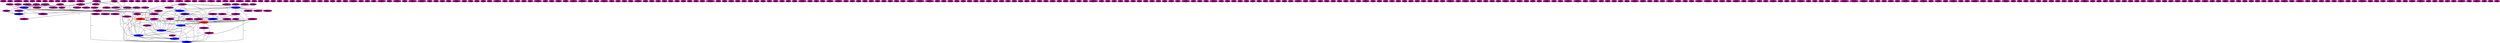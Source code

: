 graph breastw {
    edge[style=solid, penwidth="5", labeldistance="10"]
    0101010101010100100001 [label="0101010101010100100001\ncardinality 1\nradius 0.00000000e+00\nlfd 1.00000000e+00", color="#8C0072", style="filled"]
    00100010010 [label="00100010010\ncardinality 1\nradius 0.00000000e+00\nlfd 1.00000000e+00", color="#8C0072", style="filled"]
    0101010101010100100010101010101 [label="0101010101010100100010101010101\ncardinality 4\nradius 0.00000000e+00\nlfd 1.00000000e+00", color="#8C0072", style="filled"]
    00100101000 [label="00100101000\ncardinality 1\nradius 0.00000000e+00\nlfd 1.00000000e+00", color="#8C0072", style="filled"]
    001010101010101001 [label="001010101010101001\ncardinality 1\nradius 0.00000000e+00\nlfd 1.00000000e+00", color="#8C0072", style="filled"]
    00100100100 [label="00100100100\ncardinality 1\nradius 0.00000000e+00\nlfd 1.00000000e+00", color="#8C0072", style="filled"]
    010001010 [label="010001010\ncardinality 1\nradius 0.00000000e+00\nlfd 1.00000000e+00", color="#8C0072", style="filled"]
    0101010100 [label="0101010100\ncardinality 1\nradius 0.00000000e+00\nlfd 1.00000000e+00", color="#8C0072", style="filled"]
    01010100010 [label="01010100010\ncardinality 1\nradius 0.00000000e+00\nlfd 1.00000000e+00", color="#8C0072", style="filled"]
    01010010101010101 [label="01010010101010101\ncardinality 1\nradius 0.00000000e+00\nlfd 1.00000000e+00", color="#8C0072", style="filled"]
    0101010101010100101010101010 [label="0101010101010100101010101010\ncardinality 1\nradius 0.00000000e+00\nlfd 1.00000000e+00", color="#8C0072", style="filled"]
    01010101010101001010100101010101 [label="01010101010101001010100101010101\ncardinality 4\nradius 1.00000000e+00\nlfd 4.15037499e-01", color="#0000FE", style="filled"]
    010100100010 [label="010100100010\ncardinality 1\nradius 0.00000000e+00\nlfd 1.00000000e+00", color="#8C0072", style="filled"]
    00101010001010101 [label="00101010001010101\ncardinality 1\nradius 0.00000000e+00\nlfd 1.00000000e+00", color="#8C0072", style="filled"]
    001010010001 [label="001010010001\ncardinality 1\nradius 0.00000000e+00\nlfd 1.00000000e+00", color="#8C0072", style="filled"]
    01010100101010 [label="01010100101010\ncardinality 1\nradius 0.00000000e+00\nlfd 1.00000000e+00", color="#8C0072", style="filled"]
    00101010010010101 [label="00101010010010101\ncardinality 1\nradius 0.00000000e+00\nlfd 1.00000000e+00", color="#8C0072", style="filled"]
    010101010100101010101 [label="010101010100101010101\ncardinality 1\nradius 0.00000000e+00\nlfd 1.00000000e+00", color="#8C0072", style="filled"]
    0101010101010101010101000 [label="0101010101010101010101000\ncardinality 1\nradius 0.00000000e+00\nlfd 1.00000000e+00", color="#8C0072", style="filled"]
    01010101010101010101010001010 [label="01010101010101010101010001010\ncardinality 1\nradius 0.00000000e+00\nlfd 1.00000000e+00", color="#8C0072", style="filled"]
    010101010101010010100001 [label="010101010101010010100001\ncardinality 1\nradius 0.00000000e+00\nlfd 1.00000000e+00", color="#8C0072", style="filled"]
    01001001010 [label="01001001010\ncardinality 1\nradius 0.00000000e+00\nlfd 1.00000000e+00", color="#8C0072", style="filled"]
    01010101010101001010001010010 [label="01010101010101001010001010010\ncardinality 1\nradius 0.00000000e+00\nlfd 1.00000000e+00", color="#8C0072", style="filled"]
    0101010101010100101010100010 [label="0101010101010100101010100010\ncardinality 1\nradius 0.00000000e+00\nlfd 1.00000000e+00", color="#8C0072", style="filled"]
    010101001010 [label="010101001010\ncardinality 1\nradius 0.00000000e+00\nlfd 1.00000000e+00", color="#8C0072", style="filled"]
    0100010101010101010101 [label="0100010101010101010101\ncardinality 1\nradius 0.00000000e+00\nlfd 1.00000000e+00", color="#8C0072", style="filled"]
    010010101001010 [label="010010101001010\ncardinality 1\nradius 0.00000000e+00\nlfd 1.00000000e+00", color="#8C0072", style="filled"]
    01010101010101001010100100101 [label="01010101010101001010100100101\ncardinality 1\nradius 0.00000000e+00\nlfd 1.00000000e+00", color="#8C0072", style="filled"]
    010101010101010010000 [label="010101010101010010000\ncardinality 1\nradius 0.00000000e+00\nlfd 1.00000000e+00", color="#8C0072", style="filled"]
    0101010101010010 [label="0101010101010010\ncardinality 1\nradius 0.00000000e+00\nlfd 1.00000000e+00", color="#8C0072", style="filled"]
    001001000100101 [label="001001000100101\ncardinality 1\nradius 0.00000000e+00\nlfd 1.00000000e+00", color="#8C0072", style="filled"]
    0010100101001010 [label="0010100101001010\ncardinality 1\nradius 0.00000000e+00\nlfd 1.00000000e+00", color="#8C0072", style="filled"]
    0101010101010101010001010010 [label="0101010101010101010001010010\ncardinality 1\nradius 0.00000000e+00\nlfd 1.00000000e+00", color="#8C0072", style="filled"]
    01001010010101010 [label="01001010010101010\ncardinality 1\nradius 0.00000000e+00\nlfd 1.00000000e+00", color="#8C0072", style="filled"]
    00100000101 [label="00100000101\ncardinality 1\nradius 0.00000000e+00\nlfd 1.00000000e+00", color="#8C0072", style="filled"]
    0101010101010001 [label="0101010101010001\ncardinality 1\nradius 0.00000000e+00\nlfd 1.00000000e+00", color="#8C0072", style="filled"]
    001001010100101 [label="001001010100101\ncardinality 1\nradius 0.00000000e+00\nlfd 1.00000000e+00", color="#8C0072", style="filled"]
    0010100100101 [label="0010100100101\ncardinality 1\nradius 0.00000000e+00\nlfd 1.00000000e+00", color="#8C0072", style="filled"]
    0101010101010101010101000101010 [label="0101010101010101010101000101010\ncardinality 1\nradius 0.00000000e+00\nlfd 1.00000000e+00", color="#8C0072", style="filled"]
    0101010101010100100101010010 [label="0101010101010100100101010010\ncardinality 1\nradius 0.00000000e+00\nlfd 1.00000000e+00", color="#8C0072", style="filled"]
    0101010101010101010101010101000 [label="0101010101010101010101010101000\ncardinality 5\nradius 1.73205081e+00\nlfd 1.32192809e+00", color="#FE0000", style="filled"]
    0101010101010101010010101010101 [label="0101010101010101010010101010101\ncardinality 10\nradius 0.00000000e+00\nlfd 1.00000000e+00", color="#8C0072", style="filled"]
    010010101010100 [label="010010101010100\ncardinality 1\nradius 0.00000000e+00\nlfd 1.00000000e+00", color="#8C0072", style="filled"]
    010101010101010101010101001010101 [label="010101010101010101010101001010101\ncardinality 23\nradius 1.00000000e+00\nlfd 1.31244533e-01", color="#0000FE", style="filled"]
    01010100001 [label="01010100001\ncardinality 1\nradius 0.00000000e+00\nlfd 1.00000000e+00", color="#8C0072", style="filled"]
    0100101010100 [label="0100101010100\ncardinality 1\nradius 0.00000000e+00\nlfd 1.00000000e+00", color="#8C0072", style="filled"]
    01001010001010 [label="01001010001010\ncardinality 1\nradius 0.00000000e+00\nlfd 1.00000000e+00", color="#8C0072", style="filled"]
    01010101010101001001010101001 [label="01010101010101001001010101001\ncardinality 1\nradius 0.00000000e+00\nlfd 1.00000000e+00", color="#8C0072", style="filled"]
    01010001001 [label="01010001001\ncardinality 1\nradius 0.00000000e+00\nlfd 1.00000000e+00", color="#8C0072", style="filled"]
    00100100101010101010 [label="00100100101010101010\ncardinality 1\nradius 0.00000000e+00\nlfd 1.00000000e+00", color="#8C0072", style="filled"]
    010101010101010101010101010010 [label="010101010101010101010101010010\ncardinality 1\nradius 0.00000000e+00\nlfd 1.00000000e+00", color="#8C0072", style="filled"]
    001010101010001 [label="001010101010001\ncardinality 1\nradius 0.00000000e+00\nlfd 1.00000000e+00", color="#8C0072", style="filled"]
    0101010101010100101010101001010 [label="0101010101010100101010101001010\ncardinality 1\nradius 0.00000000e+00\nlfd 1.00000000e+00", color="#8C0072", style="filled"]
    01010010010 [label="01010010010\ncardinality 1\nradius 0.00000000e+00\nlfd 1.00000000e+00", color="#8C0072", style="filled"]
    010101010100010 [label="010101010100010\ncardinality 1\nradius 0.00000000e+00\nlfd 1.00000000e+00", color="#8C0072", style="filled"]
    010101010101010010100101001010 [label="010101010101010010100101001010\ncardinality 1\nradius 0.00000000e+00\nlfd 1.00000000e+00", color="#8C0072", style="filled"]
    00101001010100 [label="00101001010100\ncardinality 1\nradius 0.00000000e+00\nlfd 1.00000000e+00", color="#8C0072", style="filled"]
    01010101010101010101010010100 [label="01010101010101010101010010100\ncardinality 2\nradius 0.00000000e+00\nlfd 1.00000000e+00", color="#8C0072", style="filled"]
    0010010001010101 [label="0010010001010101\ncardinality 1\nradius 0.00000000e+00\nlfd 1.00000000e+00", color="#8C0072", style="filled"]
    0101010101010100101010100010101 [label="0101010101010100101010100010101\ncardinality 1\nradius 0.00000000e+00\nlfd 1.00000000e+00", color="#8C0072", style="filled"]
    010101010101010010100100101010 [label="010101010101010010100100101010\ncardinality 1\nradius 0.00000000e+00\nlfd 1.00000000e+00", color="#8C0072", style="filled"]
    010101010101010101001001001010 [label="010101010101010101001001001010\ncardinality 1\nradius 0.00000000e+00\nlfd 1.00000000e+00", color="#8C0072", style="filled"]
    01010101010101001001010101010101 [label="01010101010101001001010101010101\ncardinality 6\nradius 1.73205081e+00\nlfd 1.00000000e+00", color="#8C0072", style="filled"]
    001010101001010 [label="001010101001010\ncardinality 1\nradius 0.00000000e+00\nlfd 1.00000000e+00", color="#8C0072", style="filled"]
    00100010101010 [label="00100010101010\ncardinality 1\nradius 0.00000000e+00\nlfd 1.00000000e+00", color="#8C0072", style="filled"]
    001001010010010 [label="001001010010010\ncardinality 1\nradius 0.00000000e+00\nlfd 1.00000000e+00", color="#8C0072", style="filled"]
    001001010101010100 [label="001001010101010100\ncardinality 1\nradius 0.00000000e+00\nlfd 1.00000000e+00", color="#8C0072", style="filled"]
    010101010101010010101001010010 [label="010101010101010010101001010010\ncardinality 1\nradius 0.00000000e+00\nlfd 1.00000000e+00", color="#8C0072", style="filled"]
    010000101001 [label="010000101001\ncardinality 1\nradius 0.00000000e+00\nlfd 1.00000000e+00", color="#8C0072", style="filled"]
    0010010100010 [label="0010010100010\ncardinality 1\nradius 0.00000000e+00\nlfd 1.00000000e+00", color="#8C0072", style="filled"]
    00100010100 [label="00100010100\ncardinality 1\nradius 0.00000000e+00\nlfd 1.00000000e+00", color="#8C0072", style="filled"]
    010001010101010010 [label="010001010101010010\ncardinality 1\nradius 0.00000000e+00\nlfd 1.00000000e+00", color="#8C0072", style="filled"]
    0100100010 [label="0100100010\ncardinality 1\nradius 0.00000000e+00\nlfd 1.00000000e+00", color="#8C0072", style="filled"]
    010101010101010010100100100 [label="010101010101010010100100100\ncardinality 1\nradius 0.00000000e+00\nlfd 1.00000000e+00", color="#8C0072", style="filled"]
    01010101010101010101010100010 [label="01010101010101010101010100010\ncardinality 1\nradius 0.00000000e+00\nlfd 1.00000000e+00", color="#8C0072", style="filled"]
    01010010101010 [label="01010010101010\ncardinality 1\nradius 0.00000000e+00\nlfd 1.00000000e+00", color="#8C0072", style="filled"]
    00101010101000 [label="00101010101000\ncardinality 1\nradius 0.00000000e+00\nlfd 1.00000000e+00", color="#8C0072", style="filled"]
    00000 [label="00000\ncardinality 1\nradius 0.00000000e+00\nlfd 1.00000000e+00", color="#8C0072", style="filled"]
    01000100101001 [label="01000100101001\ncardinality 1\nradius 0.00000000e+00\nlfd 1.00000000e+00", color="#8C0072", style="filled"]
    0101001010010 [label="0101001010010\ncardinality 1\nradius 0.00000000e+00\nlfd 1.00000000e+00", color="#8C0072", style="filled"]
    0101010101010100100010101001 [label="0101010101010100100010101001\ncardinality 2\nradius 0.00000000e+00\nlfd 1.00000000e+00", color="#8C0072", style="filled"]
    01010101001010010 [label="01010101001010010\ncardinality 1\nradius 0.00000000e+00\nlfd 1.00000000e+00", color="#8C0072", style="filled"]
    001000000 [label="001000000\ncardinality 1\nradius 0.00000000e+00\nlfd 1.00000000e+00", color="#8C0072", style="filled"]
    01010101010101001010101010010101 [label="01010101010101001010101010010101\ncardinality 1\nradius 0.00000000e+00\nlfd 1.00000000e+00", color="#8C0072", style="filled"]
    01010101010101010101000 [label="01010101010101010101000\ncardinality 1\nradius 0.00000000e+00\nlfd 1.00000000e+00", color="#8C0072", style="filled"]
    001001001010101010101 [label="001001001010101010101\ncardinality 1\nradius 0.00000000e+00\nlfd 1.00000000e+00", color="#8C0072", style="filled"]
    0101010101010100101010100001 [label="0101010101010100101010100001\ncardinality 1\nradius 0.00000000e+00\nlfd 1.00000000e+00", color="#8C0072", style="filled"]
    010101010101010010101010010100 [label="010101010101010010101010010100\ncardinality 1\nradius 0.00000000e+00\nlfd 1.00000000e+00", color="#8C0072", style="filled"]
    0010000001 [label="0010000001\ncardinality 1\nradius 0.00000000e+00\nlfd 1.00000000e+00", color="#8C0072", style="filled"]
    0101001001010 [label="0101001001010\ncardinality 1\nradius 0.00000000e+00\nlfd 1.00000000e+00", color="#8C0072", style="filled"]
    0101010101010100101001010100 [label="0101010101010100101001010100\ncardinality 1\nradius 0.00000000e+00\nlfd 1.00000000e+00", color="#8C0072", style="filled"]
    0010101001001010 [label="0010101001001010\ncardinality 1\nradius 0.00000000e+00\nlfd 1.00000000e+00", color="#8C0072", style="filled"]
    001001001001 [label="001001001001\ncardinality 1\nradius 0.00000000e+00\nlfd 1.00000000e+00", color="#8C0072", style="filled"]
    001010010100101010 [label="001010010100101010\ncardinality 1\nradius 0.00000000e+00\nlfd 1.00000000e+00", color="#8C0072", style="filled"]
    00101010001010 [label="00101010001010\ncardinality 1\nradius 0.00000000e+00\nlfd 1.00000000e+00", color="#8C0072", style="filled"]
    010101010101010101010010101 [label="010101010101010101010010101\ncardinality 1\nradius 0.00000000e+00\nlfd 1.00000000e+00", color="#8C0072", style="filled"]
    0101000 [label="0101000\ncardinality 1\nradius 0.00000000e+00\nlfd 1.00000000e+00", color="#8C0072", style="filled"]
    01010101010101010101010101010001 [label="01010101010101010101010101010001\ncardinality 9\nradius 1.00000000e+00\nlfd 1.69925001e-01", color="#0000FE", style="filled"]
    010010101010100101 [label="010010101010100101\ncardinality 1\nradius 0.00000000e+00\nlfd 1.00000000e+00", color="#8C0072", style="filled"]
    001010100101010101 [label="001010100101010101\ncardinality 1\nradius 0.00000000e+00\nlfd 1.00000000e+00", color="#8C0072", style="filled"]
    01010101001010100 [label="01010101001010100\ncardinality 1\nradius 0.00000000e+00\nlfd 1.00000000e+00", color="#8C0072", style="filled"]
    01000001 [label="01000001\ncardinality 1\nradius 0.00000000e+00\nlfd 1.00000000e+00", color="#8C0072", style="filled"]
    0101001000 [label="0101001000\ncardinality 1\nradius 0.00000000e+00\nlfd 1.00000000e+00", color="#8C0072", style="filled"]
    010001001010101 [label="010001001010101\ncardinality 1\nradius 0.00000000e+00\nlfd 1.00000000e+00", color="#8C0072", style="filled"]
    0010010101010001 [label="0010010101010001\ncardinality 1\nradius 0.00000000e+00\nlfd 1.00000000e+00", color="#8C0072", style="filled"]
    0100001010101010 [label="0100001010101010\ncardinality 1\nradius 0.00000000e+00\nlfd 1.00000000e+00", color="#8C0072", style="filled"]
    01010001010101 [label="01010001010101\ncardinality 1\nradius 0.00000000e+00\nlfd 1.00000000e+00", color="#8C0072", style="filled"]
    0101010101010100101010010101010 [label="0101010101010100101010010101010\ncardinality 1\nradius 0.00000000e+00\nlfd 1.00000000e+00", color="#8C0072", style="filled"]
    001001001010100 [label="001001001010100\ncardinality 1\nradius 0.00000000e+00\nlfd 1.00000000e+00", color="#8C0072", style="filled"]
    00100001010 [label="00100001010\ncardinality 1\nradius 0.00000000e+00\nlfd 1.00000000e+00", color="#8C0072", style="filled"]
    010101010101010101010101010101010 [label="010101010101010101010101010101010\ncardinality 3\nradius 0.00000000e+00\nlfd 1.00000000e+00", color="#8C0072", style="filled"]
    001010010101010101010 [label="001010010101010101010\ncardinality 1\nradius 0.00000000e+00\nlfd 1.00000000e+00", color="#8C0072", style="filled"]
    01001010101010010 [label="01001010101010010\ncardinality 1\nradius 0.00000000e+00\nlfd 1.00000000e+00", color="#8C0072", style="filled"]
    01001000 [label="01001000\ncardinality 1\nradius 0.00000000e+00\nlfd 1.00000000e+00", color="#8C0072", style="filled"]
    0010001010010 [label="0010001010010\ncardinality 1\nradius 0.00000000e+00\nlfd 1.00000000e+00", color="#8C0072", style="filled"]
    010010100010 [label="010010100010\ncardinality 1\nradius 0.00000000e+00\nlfd 1.00000000e+00", color="#8C0072", style="filled"]
    010101010010 [label="010101010010\ncardinality 1\nradius 0.00000000e+00\nlfd 1.00000000e+00", color="#8C0072", style="filled"]
    010010101010101010 [label="010010101010101010\ncardinality 1\nradius 0.00000000e+00\nlfd 1.00000000e+00", color="#8C0072", style="filled"]
    010010100101010 [label="010010100101010\ncardinality 1\nradius 0.00000000e+00\nlfd 1.00000000e+00", color="#8C0072", style="filled"]
    0100010101001 [label="0100010101001\ncardinality 2\nradius 0.00000000e+00\nlfd 1.00000000e+00", color="#8C0072", style="filled"]
    0100010010100 [label="0100010010100\ncardinality 1\nradius 0.00000000e+00\nlfd 1.00000000e+00", color="#8C0072", style="filled"]
    01010100100101 [label="01010100100101\ncardinality 1\nradius 0.00000000e+00\nlfd 1.00000000e+00", color="#8C0072", style="filled"]
    010101010101010010010101010100 [label="010101010101010010010101010100\ncardinality 2\nradius 1.73205081e+00\nlfd 1.00000000e+00", color="#8C0072", style="filled"]
    01010101010101001010100101010 [label="01010101010101001010100101010\ncardinality 1\nradius 0.00000000e+00\nlfd 1.00000000e+00", color="#8C0072", style="filled"]
    000101010101 [label="000101010101\ncardinality 1\nradius 0.00000000e+00\nlfd 1.00000000e+00", color="#8C0072", style="filled"]
    010010101001010101 [label="010010101001010101\ncardinality 1\nradius 0.00000000e+00\nlfd 1.00000000e+00", color="#8C0072", style="filled"]
    00010101010 [label="00010101010\ncardinality 1\nradius 0.00000000e+00\nlfd 1.00000000e+00", color="#8C0072", style="filled"]
    01010101010101010100100100 [label="01010101010101010100100100\ncardinality 1\nradius 0.00000000e+00\nlfd 1.00000000e+00", color="#8C0072", style="filled"]
    0101010101010100101000101010 [label="0101010101010100101000101010\ncardinality 1\nradius 0.00000000e+00\nlfd 1.00000000e+00", color="#8C0072", style="filled"]
    01000010101010 [label="01000010101010\ncardinality 1\nradius 0.00000000e+00\nlfd 1.00000000e+00", color="#8C0072", style="filled"]
    010101001010101 [label="010101001010101\ncardinality 1\nradius 0.00000000e+00\nlfd 1.00000000e+00", color="#8C0072", style="filled"]
    001010010010 [label="001010010010\ncardinality 1\nradius 0.00000000e+00\nlfd 1.00000000e+00", color="#8C0072", style="filled"]
    001001000101010 [label="001001000101010\ncardinality 1\nradius 0.00000000e+00\nlfd 1.00000000e+00", color="#8C0072", style="filled"]
    010101010101001010 [label="010101010101001010\ncardinality 1\nradius 0.00000000e+00\nlfd 1.00000000e+00", color="#8C0072", style="filled"]
    01010101010001010 [label="01010101010001010\ncardinality 1\nradius 0.00000000e+00\nlfd 1.00000000e+00", color="#8C0072", style="filled"]
    01010001010 [label="01010001010\ncardinality 1\nradius 0.00000000e+00\nlfd 1.00000000e+00", color="#8C0072", style="filled"]
    00101010100100 [label="00101010100100\ncardinality 1\nradius 0.00000000e+00\nlfd 1.00000000e+00", color="#8C0072", style="filled"]
    010101010010100 [label="010101010010100\ncardinality 1\nradius 0.00000000e+00\nlfd 1.00000000e+00", color="#8C0072", style="filled"]
    00101001000 [label="00101001000\ncardinality 1\nradius 0.00000000e+00\nlfd 1.00000000e+00", color="#8C0072", style="filled"]
    010101010101010010101010100010 [label="010101010101010010101010100010\ncardinality 1\nradius 0.00000000e+00\nlfd 1.00000000e+00", color="#8C0072", style="filled"]
    010101010101010010100101001001 [label="010101010101010010100101001001\ncardinality 1\nradius 0.00000000e+00\nlfd 1.00000000e+00", color="#8C0072", style="filled"]
    0101010101010100101010100100101 [label="0101010101010100101010100100101\ncardinality 1\nradius 0.00000000e+00\nlfd 1.00000000e+00", color="#8C0072", style="filled"]
    01010101010101010101010101010100 [label="01010101010101010101010101010100\ncardinality 2\nradius 0.00000000e+00\nlfd 1.00000000e+00", color="#8C0072", style="filled"]
    01001010100101010 [label="01001010100101010\ncardinality 1\nradius 0.00000000e+00\nlfd 1.00000000e+00", color="#8C0072", style="filled"]
    001010010101010010 [label="001010010101010010\ncardinality 1\nradius 0.00000000e+00\nlfd 1.00000000e+00", color="#8C0072", style="filled"]
    010101010010101010101 [label="010101010010101010101\ncardinality 2\nradius 0.00000000e+00\nlfd 1.00000000e+00", color="#8C0072", style="filled"]
    001001000101001 [label="001001000101001\ncardinality 1\nradius 0.00000000e+00\nlfd 1.00000000e+00", color="#8C0072", style="filled"]
    0101000100 [label="0101000100\ncardinality 1\nradius 0.00000000e+00\nlfd 1.00000000e+00", color="#8C0072", style="filled"]
    0010000010 [label="0010000010\ncardinality 1\nradius 0.00000000e+00\nlfd 1.00000000e+00", color="#8C0072", style="filled"]
    0010010101010100 [label="0010010101010100\ncardinality 1\nradius 0.00000000e+00\nlfd 1.00000000e+00", color="#8C0072", style="filled"]
    0010010010101010100 [label="0010010010101010100\ncardinality 1\nradius 0.00000000e+00\nlfd 1.00000000e+00", color="#8C0072", style="filled"]
    010101010101010100101 [label="010101010101010100101\ncardinality 1\nradius 0.00000000e+00\nlfd 1.00000000e+00", color="#8C0072", style="filled"]
    01010101010101001010010101010101 [label="01010101010101001010010101010101\ncardinality 3\nradius 1.00000000e+00\nlfd 1.58496250e+00", color="#FE0000", style="filled"]
    01001000101 [label="01001000101\ncardinality 1\nradius 0.00000000e+00\nlfd 1.00000000e+00", color="#8C0072", style="filled"]
    010010100001 [label="010010100001\ncardinality 1\nradius 0.00000000e+00\nlfd 1.00000000e+00", color="#8C0072", style="filled"]
    00101001010010 [label="00101001010010\ncardinality 1\nradius 0.00000000e+00\nlfd 1.00000000e+00", color="#8C0072", style="filled"]
    001001010100 [label="001001010100\ncardinality 1\nradius 0.00000000e+00\nlfd 1.00000000e+00", color="#8C0072", style="filled"]
    0101001010101010 [label="0101001010101010\ncardinality 1\nradius 0.00000000e+00\nlfd 1.00000000e+00", color="#8C0072", style="filled"]
    010101010101010001 [label="010101010101010001\ncardinality 1\nradius 0.00000000e+00\nlfd 1.00000000e+00", color="#8C0072", style="filled"]
    01010101010101001010010101010 [label="01010101010101001010010101010\ncardinality 1\nradius 0.00000000e+00\nlfd 1.00000000e+00", color="#8C0072", style="filled"]
    00100101000101 [label="00100101000101\ncardinality 1\nradius 0.00000000e+00\nlfd 1.00000000e+00", color="#8C0072", style="filled"]
    00100100101010010 [label="00100100101010010\ncardinality 1\nradius 0.00000000e+00\nlfd 1.00000000e+00", color="#8C0072", style="filled"]
    010101010101000 [label="010101010101000\ncardinality 1\nradius 0.00000000e+00\nlfd 1.00000000e+00", color="#8C0072", style="filled"]
    0010101010101010101010 [label="0010101010101010101010\ncardinality 1\nradius 0.00000000e+00\nlfd 1.00000000e+00", color="#8C0072", style="filled"]
    010101010010101001 [label="010101010010101001\ncardinality 1\nradius 0.00000000e+00\nlfd 1.00000000e+00", color="#8C0072", style="filled"]
    00101001010101001010 [label="00101001010101001010\ncardinality 1\nradius 0.00000000e+00\nlfd 1.00000000e+00", color="#8C0072", style="filled"]
    001001010101010010101 [label="001001010101010010101\ncardinality 1\nradius 0.00000000e+00\nlfd 1.00000000e+00", color="#8C0072", style="filled"]
    0010001010100 [label="0010001010100\ncardinality 1\nradius 0.00000000e+00\nlfd 1.00000000e+00", color="#8C0072", style="filled"]
    00100101010010 [label="00100101010010\ncardinality 1\nradius 0.00000000e+00\nlfd 1.00000000e+00", color="#8C0072", style="filled"]
    01010101010101001010101001010101 [label="01010101010101001010101001010101\ncardinality 1\nradius 0.00000000e+00\nlfd 1.00000000e+00", color="#8C0072", style="filled"]
    01001010000 [label="01001010000\ncardinality 1\nradius 0.00000000e+00\nlfd 1.00000000e+00", color="#8C0072", style="filled"]
    010000101010 [label="010000101010\ncardinality 1\nradius 0.00000000e+00\nlfd 1.00000000e+00", color="#8C0072", style="filled"]
    01010101010101010101010100101001 [label="01010101010101010101010100101001\ncardinality 24\nradius 1.00000000e+00\nlfd 6.14005447e-02", color="#0000FE", style="filled"]
    0101010101010100101000101010101 [label="0101010101010100101000101010101\ncardinality 3\nradius 1.41421356e+00\nlfd 5.84962501e-01", color="#0000FE", style="filled"]
    01010101010101001010001000101 [label="01010101010101001010001000101\ncardinality 1\nradius 0.00000000e+00\nlfd 1.00000000e+00", color="#8C0072", style="filled"]
    0100001001 [label="0100001001\ncardinality 1\nradius 0.00000000e+00\nlfd 1.00000000e+00", color="#8C0072", style="filled"]
    0101010101010101010010100 [label="0101010101010101010010100\ncardinality 1\nradius 0.00000000e+00\nlfd 1.00000000e+00", color="#8C0072", style="filled"]
    0010010101010101010 [label="0010010101010101010\ncardinality 1\nradius 0.00000000e+00\nlfd 1.00000000e+00", color="#8C0072", style="filled"]
    01010101010101010100100101010 [label="01010101010101010100100101010\ncardinality 2\nradius 0.00000000e+00\nlfd 1.00000000e+00", color="#8C0072", style="filled"]
    00101010010001 [label="00101010010001\ncardinality 1\nradius 0.00000000e+00\nlfd 1.00000000e+00", color="#8C0072", style="filled"]
    0010100101010101010 [label="0010100101010101010\ncardinality 1\nradius 0.00000000e+00\nlfd 1.00000000e+00", color="#8C0072", style="filled"]
    010010100100 [label="010010100100\ncardinality 1\nradius 0.00000000e+00\nlfd 1.00000000e+00", color="#8C0072", style="filled"]
    00100010101010101 [label="00100010101010101\ncardinality 1\nradius 0.00000000e+00\nlfd 1.00000000e+00", color="#8C0072", style="filled"]
    0010100101001010101 [label="0010100101001010101\ncardinality 1\nradius 0.00000000e+00\nlfd 1.00000000e+00", color="#8C0072", style="filled"]
    000100 [label="000100\ncardinality 1\nradius 0.00000000e+00\nlfd 1.00000000e+00", color="#8C0072", style="filled"]
    001010101010010 [label="001010101010010\ncardinality 1\nradius 0.00000000e+00\nlfd 1.00000000e+00", color="#8C0072", style="filled"]
    010010101010101010101 [label="010010101010101010101\ncardinality 1\nradius 0.00000000e+00\nlfd 1.00000000e+00", color="#8C0072", style="filled"]
    01010101010101010101010100101010 [label="01010101010101010101010100101010\ncardinality 13\nradius 1.00000000e+00\nlfd 8.93084796e-01", color="#3800C6", style="filled"]
    01010101010101010100010100 [label="01010101010101010100010100\ncardinality 1\nradius 0.00000000e+00\nlfd 1.00000000e+00", color="#8C0072", style="filled"]
    01010101010101010101010101001010 [label="01010101010101010101010101001010\ncardinality 1\nradius 0.00000000e+00\nlfd 1.00000000e+00", color="#8C0072", style="filled"]
    0010010100100 [label="0010010100100\ncardinality 1\nradius 0.00000000e+00\nlfd 1.00000000e+00", color="#8C0072", style="filled"]
    010101010101010010100010100101 [label="010101010101010010100010100101\ncardinality 1\nradius 0.00000000e+00\nlfd 1.00000000e+00", color="#8C0072", style="filled"]
    001010000101 [label="001010000101\ncardinality 2\nradius 0.00000000e+00\nlfd 1.00000000e+00", color="#8C0072", style="filled"]
    01001010010100 [label="01001010010100\ncardinality 1\nradius 0.00000000e+00\nlfd 1.00000000e+00", color="#8C0072", style="filled"]
    0010101000101010 [label="0010101000101010\ncardinality 1\nradius 0.00000000e+00\nlfd 1.00000000e+00", color="#8C0072", style="filled"]
    0101010101010100100101010001 [label="0101010101010100100101010001\ncardinality 1\nradius 0.00000000e+00\nlfd 1.00000000e+00", color="#8C0072", style="filled"]
    0100010010 [label="0100010010\ncardinality 1\nradius 0.00000000e+00\nlfd 1.00000000e+00", color="#8C0072", style="filled"]
    0010101000 [label="0010101000\ncardinality 1\nradius 0.00000000e+00\nlfd 1.00000000e+00", color="#8C0072", style="filled"]
    0101010101010010101 [label="0101010101010010101\ncardinality 1\nradius 0.00000000e+00\nlfd 1.00000000e+00", color="#8C0072", style="filled"]
    001010001001 [label="001010001001\ncardinality 1\nradius 0.00000000e+00\nlfd 1.00000000e+00", color="#8C0072", style="filled"]
    0010100010100 [label="0010100010100\ncardinality 1\nradius 0.00000000e+00\nlfd 1.00000000e+00", color="#8C0072", style="filled"]
    010101010101010010100010101010 [label="010101010101010010100010101010\ncardinality 2\nradius 1.00000000e+00\nlfd 1.00000000e+00", color="#8C0072", style="filled"]
    0010010010100 [label="0010010010100\ncardinality 1\nradius 0.00000000e+00\nlfd 1.00000000e+00", color="#8C0072", style="filled"]
    010010101010010 [label="010010101010010\ncardinality 1\nradius 0.00000000e+00\nlfd 1.00000000e+00", color="#8C0072", style="filled"]
    010101010010100101 [label="010101010010100101\ncardinality 1\nradius 0.00000000e+00\nlfd 1.00000000e+00", color="#8C0072", style="filled"]
    010010100101001 [label="010010100101001\ncardinality 1\nradius 0.00000000e+00\nlfd 1.00000000e+00", color="#8C0072", style="filled"]
    00101010010010 [label="00101010010010\ncardinality 1\nradius 0.00000000e+00\nlfd 1.00000000e+00", color="#8C0072", style="filled"]
    000001 [label="000001\ncardinality 1\nradius 0.00000000e+00\nlfd 1.00000000e+00", color="#8C0072", style="filled"]
    010101010101010101010101010101001 [label="010101010101010101010101010101001\ncardinality 14\nradius 1.00000000e+00\nlfd 2.22392421e-01", color="#0000FE", style="filled"]
    01010101010101010100001 [label="01010101010101010100001\ncardinality 1\nradius 0.00000000e+00\nlfd 1.00000000e+00", color="#8C0072", style="filled"]
    010001000 [label="010001000\ncardinality 1\nradius 0.00000000e+00\nlfd 1.00000000e+00", color="#8C0072", style="filled"]
    010101010101010010100010100 [label="010101010101010010100010100\ncardinality 1\nradius 0.00000000e+00\nlfd 1.00000000e+00", color="#8C0072", style="filled"]
    01000010101010101 [label="01000010101010101\ncardinality 1\nradius 0.00000000e+00\nlfd 1.00000000e+00", color="#8C0072", style="filled"]
    010101010101010010100010010 [label="010101010101010010100010010\ncardinality 1\nradius 0.00000000e+00\nlfd 1.00000000e+00", color="#8C0072", style="filled"]
    010101010010101010 [label="010101010010101010\ncardinality 1\nradius 0.00000000e+00\nlfd 1.00000000e+00", color="#8C0072", style="filled"]
    00100101010101001010 [label="00100101010101001010\ncardinality 1\nradius 0.00000000e+00\nlfd 1.00000000e+00", color="#8C0072", style="filled"]
    010101010101010010101000 [label="010101010101010010101000\ncardinality 1\nradius 0.00000000e+00\nlfd 1.00000000e+00", color="#8C0072", style="filled"]
    00101010100101010 [label="00101010100101010\ncardinality 1\nradius 0.00000000e+00\nlfd 1.00000000e+00", color="#8C0072", style="filled"]
    001010000 [label="001010000\ncardinality 1\nradius 0.00000000e+00\nlfd 1.00000000e+00", color="#8C0072", style="filled"]
    0101010101010100100010101010 [label="0101010101010100100010101010\ncardinality 1\nradius 0.00000000e+00\nlfd 1.00000000e+00", color="#8C0072", style="filled"]
    0100010001 [label="0100010001\ncardinality 1\nradius 0.00000000e+00\nlfd 1.00000000e+00", color="#8C0072", style="filled"]
    001001010101010010 [label="001001010101010010\ncardinality 1\nradius 0.00000000e+00\nlfd 1.00000000e+00", color="#8C0072", style="filled"]
    0010010100101010 [label="0010010100101010\ncardinality 1\nradius 0.00000000e+00\nlfd 1.00000000e+00", color="#8C0072", style="filled"]
    01010101010101010101001010 [label="01010101010101010101001010\ncardinality 1\nradius 0.00000000e+00\nlfd 1.00000000e+00", color="#8C0072", style="filled"]
    00100010101001 [label="00100010101001\ncardinality 1\nradius 0.00000000e+00\nlfd 1.00000000e+00", color="#8C0072", style="filled"]
    010010100101010101 [label="010010100101010101\ncardinality 1\nradius 0.00000000e+00\nlfd 1.00000000e+00", color="#8C0072", style="filled"]
    0010010101010010101 [label="0010010101010010101\ncardinality 1\nradius 0.00000000e+00\nlfd 1.00000000e+00", color="#8C0072", style="filled"]
    00101000101001 [label="00101000101001\ncardinality 1\nradius 0.00000000e+00\nlfd 1.00000000e+00", color="#8C0072", style="filled"]
    001001000010 [label="001001000010\ncardinality 1\nradius 0.00000000e+00\nlfd 1.00000000e+00", color="#8C0072", style="filled"]
    010101010101010101010100101001 [label="010101010101010101010100101001\ncardinality 3\nradius 0.00000000e+00\nlfd 1.00000000e+00", color="#8C0072", style="filled"]
    0101010101000 [label="0101010101000\ncardinality 1\nradius 0.00000000e+00\nlfd 1.00000000e+00", color="#8C0072", style="filled"]
    010010010101 [label="010010010101\ncardinality 1\nradius 0.00000000e+00\nlfd 1.00000000e+00", color="#8C0072", style="filled"]
    0010101010100101010 [label="0010101010100101010\ncardinality 1\nradius 0.00000000e+00\nlfd 1.00000000e+00", color="#8C0072", style="filled"]
    01010101010101010100101001 [label="01010101010101010100101001\ncardinality 7\nradius 0.00000000e+00\nlfd 1.00000000e+00", color="#8C0072", style="filled"]
    01000101010001 [label="01000101010001\ncardinality 1\nradius 0.00000000e+00\nlfd 1.00000000e+00", color="#8C0072", style="filled"]
    00101000101010 [label="00101000101010\ncardinality 1\nradius 0.00000000e+00\nlfd 1.00000000e+00", color="#8C0072", style="filled"]
    000101010 [label="000101010\ncardinality 1\nradius 0.00000000e+00\nlfd 1.00000000e+00", color="#8C0072", style="filled"]
    0101010101010101010010101010 [label="0101010101010101010010101010\ncardinality 9\nradius 0.00000000e+00\nlfd 1.00000000e+00", color="#8C0072", style="filled"]
    00101010100010 [label="00101010100010\ncardinality 1\nradius 0.00000000e+00\nlfd 1.00000000e+00", color="#8C0072", style="filled"]
    010101010101010010010101001010 [label="010101010101010010010101001010\ncardinality 1\nradius 0.00000000e+00\nlfd 1.00000000e+00", color="#8C0072", style="filled"]
    0100010101010101010 [label="0100010101010101010\ncardinality 1\nradius 0.00000000e+00\nlfd 1.00000000e+00", color="#8C0072", style="filled"]
    01010101010101010101010010 [label="01010101010101010101010010\ncardinality 2\nradius 0.00000000e+00\nlfd 1.00000000e+00", color="#8C0072", style="filled"]
    00100101010101010101 [label="00100101010101010101\ncardinality 1\nradius 0.00000000e+00\nlfd 1.00000000e+00", color="#8C0072", style="filled"]
    01010101001010101010 [label="01010101001010101010\ncardinality 1\nradius 0.00000000e+00\nlfd 1.00000000e+00", color="#8C0072", style="filled"]
    0101010001010 [label="0101010001010\ncardinality 1\nradius 0.00000000e+00\nlfd 1.00000000e+00", color="#8C0072", style="filled"]
    001010100101010 [label="001010100101010\ncardinality 1\nradius 0.00000000e+00\nlfd 1.00000000e+00", color="#8C0072", style="filled"]
    0100000 [label="0100000\ncardinality 1\nradius 0.00000000e+00\nlfd 1.00000000e+00", color="#8C0072", style="filled"]
    01010101010101010100101010 [label="01010101010101010100101010\ncardinality 1\nradius 0.00000000e+00\nlfd 1.00000000e+00", color="#8C0072", style="filled"]
    0101010101010100100101010101010 [label="0101010101010100100101010101010\ncardinality 4\nradius 1.73205081e+00\nlfd 4.15037499e-01", color="#0000FE", style="filled"]
    0101010101010101010010010010101 [label="0101010101010101010010010010101\ncardinality 10\nradius 0.00000000e+00\nlfd 1.00000000e+00", color="#8C0072", style="filled"]
    0101010101010100100010100 [label="0101010101010100100010100\ncardinality 1\nradius 0.00000000e+00\nlfd 1.00000000e+00", color="#8C0072", style="filled"]
    010010101000 [label="010010101000\ncardinality 1\nradius 0.00000000e+00\nlfd 1.00000000e+00", color="#8C0072", style="filled"]
    0101010101010100101001001010101 [label="0101010101010100101001001010101\ncardinality 2\nradius 1.73205081e+00\nlfd 1.00000000e+00", color="#8C0072", style="filled"]
    01010101010101001001001 [label="01010101010101001001001\ncardinality 1\nradius 0.00000000e+00\nlfd 1.00000000e+00", color="#8C0072", style="filled"]
    00101001010100101 [label="00101001010100101\ncardinality 1\nradius 0.00000000e+00\nlfd 1.00000000e+00", color="#8C0072", style="filled"]
    01010101010101010010 [label="01010101010101010010\ncardinality 1\nradius 0.00000000e+00\nlfd 1.00000000e+00", color="#8C0072", style="filled"]
    00101010100001 [label="00101010100001\ncardinality 1\nradius 0.00000000e+00\nlfd 1.00000000e+00", color="#8C0072", style="filled"]
    010101010101010010010101000 [label="010101010101010010010101000\ncardinality 1\nradius 0.00000000e+00\nlfd 1.00000000e+00", color="#8C0072", style="filled"]
    01010101010010 [label="01010101010010\ncardinality 1\nradius 0.00000000e+00\nlfd 1.00000000e+00", color="#8C0072", style="filled"]
    0100101010010 [label="0100101010010\ncardinality 1\nradius 0.00000000e+00\nlfd 1.00000000e+00", color="#8C0072", style="filled"]
    010101010101010010101001010001 [label="010101010101010010101001010001\ncardinality 1\nradius 0.00000000e+00\nlfd 1.00000000e+00", color="#8C0072", style="filled"]
    010101010101010010100010010101 [label="010101010101010010100010010101\ncardinality 1\nradius 0.00000000e+00\nlfd 1.00000000e+00", color="#8C0072", style="filled"]
    010101010100010101 [label="010101010100010101\ncardinality 1\nradius 0.00000000e+00\nlfd 1.00000000e+00", color="#8C0072", style="filled"]
    0101010101010101010101010000101 [label="0101010101010101010101010000101\ncardinality 2\nradius 0.00000000e+00\nlfd 1.00000000e+00", color="#8C0072", style="filled"]
    0101010101010100101010100101001 [label="0101010101010100101010100101001\ncardinality 1\nradius 0.00000000e+00\nlfd 1.00000000e+00", color="#8C0072", style="filled"]
    010101010101010010101010001010 [label="010101010101010010101010001010\ncardinality 1\nradius 0.00000000e+00\nlfd 1.00000000e+00", color="#8C0072", style="filled"]
    00101010001001 [label="00101010001001\ncardinality 1\nradius 0.00000000e+00\nlfd 1.00000000e+00", color="#8C0072", style="filled"]
    01001010101010101010 [label="01001010101010101010\ncardinality 1\nradius 0.00000000e+00\nlfd 1.00000000e+00", color="#8C0072", style="filled"]
    0010101000100 [label="0010101000100\ncardinality 1\nradius 0.00000000e+00\nlfd 1.00000000e+00", color="#8C0072", style="filled"]
    00100100101010101001 [label="00100100101010101001\ncardinality 1\nradius 0.00000000e+00\nlfd 1.00000000e+00", color="#8C0072", style="filled"]
    0100010101010100101 [label="0100010101010100101\ncardinality 1\nradius 0.00000000e+00\nlfd 1.00000000e+00", color="#8C0072", style="filled"]
    01010101010101001010010100100 [label="01010101010101001010010100100\ncardinality 1\nradius 0.00000000e+00\nlfd 1.00000000e+00", color="#8C0072", style="filled"]
    01010101010101001010000 [label="01010101010101001010000\ncardinality 1\nradius 0.00000000e+00\nlfd 1.00000000e+00", color="#8C0072", style="filled"]
    001000010 [label="001000010\ncardinality 1\nradius 0.00000000e+00\nlfd 1.00000000e+00", color="#8C0072", style="filled"]
    01010101010101001010100010 [label="01010101010101001010100010\ncardinality 1\nradius 0.00000000e+00\nlfd 1.00000000e+00", color="#8C0072", style="filled"]
    0101010101010100100101010101001 [label="0101010101010100100101010101001\ncardinality 3\nradius 0.00000000e+00\nlfd 1.00000000e+00", color="#8C0072", style="filled"]
    01010101010101010100010 [label="01010101010101010100010\ncardinality 1\nradius 0.00000000e+00\nlfd 1.00000000e+00", color="#8C0072", style="filled"]
    0010010001000 [label="0010010001000\ncardinality 1\nradius 0.00000000e+00\nlfd 1.00000000e+00", color="#8C0072", style="filled"]
    0101010101010101010101010010100 [label="0101010101010101010101010010100\ncardinality 1\nradius 0.00000000e+00\nlfd 1.00000000e+00", color="#8C0072", style="filled"]
    000010 [label="000010\ncardinality 1\nradius 0.00000000e+00\nlfd 1.00000000e+00", color="#8C0072", style="filled"]
    0101010101010100101001001010 [label="0101010101010100101001001010\ncardinality 1\nradius 0.00000000e+00\nlfd 1.00000000e+00", color="#8C0072", style="filled"]
    010101010101010010100100 [label="010101010101010010100100\ncardinality 1\nradius 0.00000000e+00\nlfd 1.00000000e+00", color="#8C0072", style="filled"]
    001010101000101 [label="001010101000101\ncardinality 1\nradius 0.00000000e+00\nlfd 1.00000000e+00", color="#8C0072", style="filled"]
    01010101010101001010001000 [label="01010101010101001010001000\ncardinality 1\nradius 0.00000000e+00\nlfd 1.00000000e+00", color="#8C0072", style="filled"]
    0010010101010101001 [label="0010010101010101001\ncardinality 1\nradius 0.00000000e+00\nlfd 1.00000000e+00", color="#8C0072", style="filled"]
    010101010101010010001010100 [label="010101010101010010001010100\ncardinality 1\nradius 0.00000000e+00\nlfd 1.00000000e+00", color="#8C0072", style="filled"]
    010101010101010010100100100101 [label="010101010101010010100100100101\ncardinality 2\nradius 0.00000000e+00\nlfd 1.00000000e+00", color="#8C0072", style="filled"]
    0010010000 [label="0010010000\ncardinality 1\nradius 0.00000000e+00\nlfd 1.00000000e+00", color="#8C0072", style="filled"]
    001010010101010010101 [label="001010010101010010101\ncardinality 1\nradius 0.00000000e+00\nlfd 1.00000000e+00", color="#8C0072", style="filled"]
    01000101010101010 [label="01000101010101010\ncardinality 1\nradius 0.00000000e+00\nlfd 1.00000000e+00", color="#8C0072", style="filled"]
    0101010101010100100101010100 [label="0101010101010100100101010100\ncardinality 1\nradius 0.00000000e+00\nlfd 1.00000000e+00", color="#8C0072", style="filled"]
    0101000101010 [label="0101000101010\ncardinality 1\nradius 0.00000000e+00\nlfd 1.00000000e+00", color="#8C0072", style="filled"]
    010101010101010101010001 [label="010101010101010101010001\ncardinality 1\nradius 0.00000000e+00\nlfd 1.00000000e+00", color="#8C0072", style="filled"]
    010101010101010101010101000010 [label="010101010101010101010101000010\ncardinality 1\nradius 0.00000000e+00\nlfd 1.00000000e+00", color="#8C0072", style="filled"]
    010101010101010101010101000101 [label="010101010101010101010101000101\ncardinality 4\nradius 0.00000000e+00\nlfd 1.00000000e+00", color="#8C0072", style="filled"]
    00100100101001 [label="00100100101001\ncardinality 1\nradius 0.00000000e+00\nlfd 1.00000000e+00", color="#8C0072", style="filled"]
    01010101010101001010101010101010 [label="01010101010101001010101010101010\ncardinality 3\nradius 0.00000000e+00\nlfd 1.00000000e+00", color="#8C0072", style="filled"]
    01010101010101000 [label="01010101010101000\ncardinality 1\nradius 0.00000000e+00\nlfd 1.00000000e+00", color="#8C0072", style="filled"]
    01010101010101001010010100 [label="01010101010101001010010100\ncardinality 1\nradius 0.00000000e+00\nlfd 1.00000000e+00", color="#8C0072", style="filled"]
    01010101010010101010 [label="01010101010010101010\ncardinality 1\nradius 0.00000000e+00\nlfd 1.00000000e+00", color="#8C0072", style="filled"]
    001000010101 [label="001000010101\ncardinality 2\nradius 0.00000000e+00\nlfd 1.00000000e+00", color="#8C0072", style="filled"]
    0101010000 [label="0101010000\ncardinality 1\nradius 0.00000000e+00\nlfd 1.00000000e+00", color="#8C0072", style="filled"]
    01010101010101010100010100101 [label="01010101010101010100010100101\ncardinality 1\nradius 0.00000000e+00\nlfd 1.00000000e+00", color="#8C0072", style="filled"]
    010101010101010010101010010010 [label="010101010101010010101010010010\ncardinality 1\nradius 0.00000000e+00\nlfd 1.00000000e+00", color="#8C0072", style="filled"]
    01010100010101 [label="01010100010101\ncardinality 1\nradius 0.00000000e+00\nlfd 1.00000000e+00", color="#8C0072", style="filled"]
    010101010101010100 [label="010101010101010100\ncardinality 1\nradius 0.00000000e+00\nlfd 1.00000000e+00", color="#8C0072", style="filled"]
    001010101001010101 [label="001010101001010101\ncardinality 1\nradius 0.00000000e+00\nlfd 1.00000000e+00", color="#8C0072", style="filled"]
    001001001010100101 [label="001001001010100101\ncardinality 1\nradius 0.00000000e+00\nlfd 1.00000000e+00", color="#8C0072", style="filled"]
    0101010101010100101010101000 [label="0101010101010100101010101000\ncardinality 1\nradius 0.00000000e+00\nlfd 1.00000000e+00", color="#8C0072", style="filled"]
    01010101010101001010101010101001 [label="01010101010101001010101010101001\ncardinality 2\nradius 0.00000000e+00\nlfd 1.00000000e+00", color="#8C0072", style="filled"]
    0101010101010100100101010010101 [label="0101010101010100100101010010101\ncardinality 1\nradius 0.00000000e+00\nlfd 1.00000000e+00", color="#8C0072", style="filled"]
    010101010101010101010101010001 [label="010101010101010101010101010001\ncardinality 1\nradius 0.00000000e+00\nlfd 1.00000000e+00", color="#8C0072", style="filled"]
    010101010101010101010101010100101 [label="010101010101010101010101010100101\ncardinality 11\nradius 1.00000000e+00\nlfd 1.37503524e-01", color="#0000FE", style="filled"]
    0101010101010101010101010010 [label="0101010101010101010101010010\ncardinality 1\nradius 0.00000000e+00\nlfd 1.00000000e+00", color="#8C0072", style="filled"]
    00100100010001 [label="00100100010001\ncardinality 1\nradius 0.00000000e+00\nlfd 1.00000000e+00", color="#8C0072", style="filled"]
    010101010101010010101010101010101 [label="010101010101010010101010101010101\ncardinality 3\nradius 0.00000000e+00\nlfd 1.00000000e+00", color="#8C0072", style="filled"]
    00101010101001010 [label="00101010101001010\ncardinality 1\nradius 0.00000000e+00\nlfd 1.00000000e+00", color="#8C0072", style="filled"]
    0010100101010100 [label="0010100101010100\ncardinality 1\nradius 0.00000000e+00\nlfd 1.00000000e+00", color="#8C0072", style="filled"]
    0101010101010100101010010100101 [label="0101010101010100101010010100101\ncardinality 1\nradius 0.00000000e+00\nlfd 1.00000000e+00", color="#8C0072", style="filled"]
    01010101010101010100100101001 [label="01010101010101010100100101001\ncardinality 1\nradius 0.00000000e+00\nlfd 1.00000000e+00", color="#8C0072", style="filled"]
    0101010101010101010101010101010101 [label="0101010101010101010101010101010101\ncardinality 26\nradius 1.00000000e+00\nlfd 3.78511623e-01", color="#0000FE", style="filled"]
    0101010101010101010000 [label="0101010101010101010000\ncardinality 1\nradius 0.00000000e+00\nlfd 1.00000000e+00", color="#8C0072", style="filled"]
    01010101010101010100100 [label="01010101010101010100100\ncardinality 1\nradius 0.00000000e+00\nlfd 1.00000000e+00", color="#8C0072", style="filled"]
    0101010101001010 [label="0101010101001010\ncardinality 1\nradius 0.00000000e+00\nlfd 1.00000000e+00", color="#8C0072", style="filled"]
    0101010101010100101010101000101 [label="0101010101010100101010101000101\ncardinality 1\nradius 0.00000000e+00\nlfd 1.00000000e+00", color="#8C0072", style="filled"]
    0101010101010100101001010101010 [label="0101010101010100101001010101010\ncardinality 2\nradius 0.00000000e+00\nlfd 1.00000000e+00", color="#8C0072", style="filled"]
    0101010101010101010010010100 [label="0101010101010101010010010100\ncardinality 1\nradius 0.00000000e+00\nlfd 1.00000000e+00", color="#8C0072", style="filled"]
    0101010101010100101010010010 [label="0101010101010100101010010010\ncardinality 1\nradius 0.00000000e+00\nlfd 1.00000000e+00", color="#8C0072", style="filled"]
    0101010101010101010101010000 [label="0101010101010101010101010000\ncardinality 1\nradius 0.00000000e+00\nlfd 1.00000000e+00", color="#8C0072", style="filled"]
    00101010010101010 [label="00101010010101010\ncardinality 1\nradius 0.00000000e+00\nlfd 1.00000000e+00", color="#8C0072", style="filled"]
    01010101010101001000100101 [label="01010101010101001000100101\ncardinality 1\nradius 0.00000000e+00\nlfd 1.00000000e+00", color="#8C0072", style="filled"]
    001001010101001010 [label="001001010101001010\ncardinality 1\nradius 0.00000000e+00\nlfd 1.00000000e+00", color="#8C0072", style="filled"]
    01010101010101010101010101000 [label="01010101010101010101010101000\ncardinality 1\nradius 0.00000000e+00\nlfd 1.00000000e+00", color="#8C0072", style="filled"]
    01010100100 [label="01010100100\ncardinality 1\nradius 0.00000000e+00\nlfd 1.00000000e+00", color="#8C0072", style="filled"]
    010101010101010101001001010101 [label="010101010101010101001001010101\ncardinality 10\nradius 0.00000000e+00\nlfd 1.00000000e+00", color="#8C0072", style="filled"]
    01010101010101010101010010101 [label="01010101010101010101010010101\ncardinality 27\nradius 0.00000000e+00\nlfd 1.00000000e+00", color="#8C0072", style="filled"]
    01010101010101001010100101000 [label="01010101010101001010100101000\ncardinality 1\nradius 0.00000000e+00\nlfd 1.00000000e+00", color="#8C0072", style="filled"]
    01010101010101010101010001010101 [label="01010101010101010101010001010101\ncardinality 1\nradius 0.00000000e+00\nlfd 1.00000000e+00", color="#8C0072", style="filled"]
    0101001000101 [label="0101001000101\ncardinality 1\nradius 0.00000000e+00\nlfd 1.00000000e+00", color="#8C0072", style="filled"]
    01010101010101001010001001010 [label="01010101010101001010001001010\ncardinality 1\nradius 0.00000000e+00\nlfd 1.00000000e+00", color="#8C0072", style="filled"]
    00101010101010101010101 [label="00101010101010101010101\ncardinality 1\nradius 0.00000000e+00\nlfd 1.00000000e+00", color="#8C0072", style="filled"]
    01001010100010 [label="01001010100010\ncardinality 1\nradius 0.00000000e+00\nlfd 1.00000000e+00", color="#8C0072", style="filled"]
    010101010101010101010100010 [label="010101010101010101010100010\ncardinality 1\nradius 0.00000000e+00\nlfd 1.00000000e+00", color="#8C0072", style="filled"]
    01010101010101001010100100 [label="01010101010101001010100100\ncardinality 1\nradius 0.00000000e+00\nlfd 1.00000000e+00", color="#8C0072", style="filled"]
    0101010101010100101000100010 [label="0101010101010100101000100010\ncardinality 1\nradius 0.00000000e+00\nlfd 1.00000000e+00", color="#8C0072", style="filled"]
    00100100010010 [label="00100100010010\ncardinality 1\nradius 0.00000000e+00\nlfd 1.00000000e+00", color="#8C0072", style="filled"]
    0010101010101001 [label="0010101010101001\ncardinality 1\nradius 0.00000000e+00\nlfd 1.00000000e+00", color="#8C0072", style="filled"]
    0010010100100101 [label="0010010100100101\ncardinality 1\nradius 0.00000000e+00\nlfd 1.00000000e+00", color="#8C0072", style="filled"]
    010101010101010101010101010010101 [label="010101010101010101010101010010101\ncardinality 10\nradius 0.00000000e+00\nlfd 1.00000000e+00", color="#8C0072", style="filled"]
    0001001 [label="0001001\ncardinality 1\nradius 0.00000000e+00\nlfd 1.00000000e+00", color="#8C0072", style="filled"]
    00101010010100101 [label="00101010010100101\ncardinality 1\nradius 0.00000000e+00\nlfd 1.00000000e+00", color="#8C0072", style="filled"]
    010010100010101 [label="010010100010101\ncardinality 1\nradius 0.00000000e+00\nlfd 1.00000000e+00", color="#8C0072", style="filled"]
    00101010101010101010 [label="00101010101010101010\ncardinality 1\nradius 0.00000000e+00\nlfd 1.00000000e+00", color="#8C0072", style="filled"]
    001000100101 [label="001000100101\ncardinality 1\nradius 0.00000000e+00\nlfd 1.00000000e+00", color="#8C0072", style="filled"]
    01001001001 [label="01001001001\ncardinality 1\nradius 0.00000000e+00\nlfd 1.00000000e+00", color="#8C0072", style="filled"]
    0100100100 [label="0100100100\ncardinality 1\nradius 0.00000000e+00\nlfd 1.00000000e+00", color="#8C0072", style="filled"]
    0100101010101010 [label="0100101010101010\ncardinality 1\nradius 0.00000000e+00\nlfd 1.00000000e+00", color="#8C0072", style="filled"]
    0101010101010100101001010010101 [label="0101010101010100101001010010101\ncardinality 1\nradius 0.00000000e+00\nlfd 1.00000000e+00", color="#8C0072", style="filled"]
    0000101 [label="0000101\ncardinality 1\nradius 0.00000000e+00\nlfd 1.00000000e+00", color="#8C0072", style="filled"]
    0100010101010100 [label="0100010101010100\ncardinality 1\nradius 0.00000000e+00\nlfd 1.00000000e+00", color="#8C0072", style="filled"]
    01010101010101010100010101 [label="01010101010101010100010101\ncardinality 9\nradius 0.00000000e+00\nlfd 1.00000000e+00", color="#8C0072", style="filled"]
    00100010100101 [label="00100010100101\ncardinality 1\nradius 0.00000000e+00\nlfd 1.00000000e+00", color="#8C0072", style="filled"]
    0100010101010 [label="0100010101010\ncardinality 1\nradius 0.00000000e+00\nlfd 1.00000000e+00", color="#8C0072", style="filled"]
    0101010010010 [label="0101010010010\ncardinality 1\nradius 0.00000000e+00\nlfd 1.00000000e+00", color="#8C0072", style="filled"]
    001001010101000 [label="001001010101000\ncardinality 1\nradius 0.00000000e+00\nlfd 1.00000000e+00", color="#8C0072", style="filled"]
    010100101010 [label="010100101010\ncardinality 1\nradius 0.00000000e+00\nlfd 1.00000000e+00", color="#8C0072", style="filled"]
    001010101001001 [label="001010101001001\ncardinality 1\nradius 0.00000000e+00\nlfd 1.00000000e+00", color="#8C0072", style="filled"]
    001001001010101001 [label="001001001010101001\ncardinality 1\nradius 0.00000000e+00\nlfd 1.00000000e+00", color="#8C0072", style="filled"]
    010101010101010010101010000 [label="010101010101010010101010000\ncardinality 1\nradius 0.00000000e+00\nlfd 1.00000000e+00", color="#8C0072", style="filled"]
    00101010101001010101 [label="00101010101001010101\ncardinality 1\nradius 0.00000000e+00\nlfd 1.00000000e+00", color="#8C0072", style="filled"]
    001010101010100 [label="001010101010100\ncardinality 1\nradius 0.00000000e+00\nlfd 1.00000000e+00", color="#8C0072", style="filled"]
    01000010100 [label="01000010100\ncardinality 1\nradius 0.00000000e+00\nlfd 1.00000000e+00", color="#8C0072", style="filled"]
    0101010101010100100100 [label="0101010101010100100100\ncardinality 1\nradius 0.00000000e+00\nlfd 1.00000000e+00", color="#8C0072", style="filled"]
    0010001010101010 [label="0010001010101010\ncardinality 1\nradius 0.00000000e+00\nlfd 1.00000000e+00", color="#8C0072", style="filled"]
    00101010101010100 [label="00101010101010100\ncardinality 1\nradius 0.00000000e+00\nlfd 1.00000000e+00", color="#8C0072", style="filled"]
    00101001010101010101010 [label="00101001010101010101010\ncardinality 1\nradius 0.00000000e+00\nlfd 1.00000000e+00", color="#8C0072", style="filled"]
    0101010101010100100010010 [label="0101010101010100100010010\ncardinality 1\nradius 0.00000000e+00\nlfd 1.00000000e+00", color="#8C0072", style="filled"]
    00101000010 [label="00101000010\ncardinality 1\nradius 0.00000000e+00\nlfd 1.00000000e+00", color="#8C0072", style="filled"]
    001010101010101010 [label="001010101010101010\ncardinality 1\nradius 0.00000000e+00\nlfd 1.00000000e+00", color="#8C0072", style="filled"]
    01010101010101001010101010010 [label="01010101010101001010101010010\ncardinality 1\nradius 0.00000000e+00\nlfd 1.00000000e+00", color="#8C0072", style="filled"]
    01010101010101001001010 [label="01010101010101001001010\ncardinality 1\nradius 0.00000000e+00\nlfd 1.00000000e+00", color="#8C0072", style="filled"]
    0010101010000 [label="0010101010000\ncardinality 1\nradius 0.00000000e+00\nlfd 1.00000000e+00", color="#8C0072", style="filled"]
    0100101001001 [label="0100101001001\ncardinality 1\nradius 0.00000000e+00\nlfd 1.00000000e+00", color="#8C0072", style="filled"]
    001010010101010100 [label="001010010101010100\ncardinality 1\nradius 0.00000000e+00\nlfd 1.00000000e+00", color="#8C0072", style="filled"]
    01010010100101 [label="01010010100101\ncardinality 1\nradius 0.00000000e+00\nlfd 1.00000000e+00", color="#8C0072", style="filled"]
    00100100010100 [label="00100100010100\ncardinality 1\nradius 0.00000000e+00\nlfd 1.00000000e+00", color="#8C0072", style="filled"]
    0001010 [label="0001010\ncardinality 1\nradius 0.00000000e+00\nlfd 1.00000000e+00", color="#8C0072", style="filled"]
    010001010101010101010 [label="010001010101010101010\ncardinality 1\nradius 0.00000000e+00\nlfd 1.00000000e+00", color="#8C0072", style="filled"]
    010101010101010010001010101010 [label="010101010101010010001010101010\ncardinality 1\nradius 0.00000000e+00\nlfd 1.00000000e+00", color="#8C0072", style="filled"]
    0010101001010010 [label="0010101001010010\ncardinality 1\nradius 0.00000000e+00\nlfd 1.00000000e+00", color="#8C0072", style="filled"]
    010101010101010010101000101 [label="010101010101010010101000101\ncardinality 1\nradius 0.00000000e+00\nlfd 1.00000000e+00", color="#8C0072", style="filled"]
    0100010101000 [label="0100010101000\ncardinality 1\nradius 0.00000000e+00\nlfd 1.00000000e+00", color="#8C0072", style="filled"]
    0101010101010100101001010100101 [label="0101010101010100101001010100101\ncardinality 1\nradius 0.00000000e+00\nlfd 1.00000000e+00", color="#8C0072", style="filled"]
    00101000100 [label="00101000100\ncardinality 1\nradius 0.00000000e+00\nlfd 1.00000000e+00", color="#8C0072", style="filled"]
    01010101010101001000100 [label="01010101010101001000100\ncardinality 1\nradius 0.00000000e+00\nlfd 1.00000000e+00", color="#8C0072", style="filled"]
    010000100 [label="010000100\ncardinality 1\nradius 0.00000000e+00\nlfd 1.00000000e+00", color="#8C0072", style="filled"]
    0010010101010010 [label="0010010101010010\ncardinality 1\nradius 0.00000000e+00\nlfd 1.00000000e+00", color="#8C0072", style="filled"]
    00101010010100 [label="00101010010100\ncardinality 1\nradius 0.00000000e+00\nlfd 1.00000000e+00", color="#8C0072", style="filled"]
    01010101010101010101010101010010 [label="01010101010101010101010101010010\ncardinality 10\nradius 1.41421356e+00\nlfd 1.52003093e-01", color="#0000FE", style="filled"]
    001010010101010101010101 [label="001010010101010101010101\ncardinality 1\nradius 0.00000000e+00\nlfd 1.00000000e+00", color="#8C0072", style="filled"]
    001010010100 [label="001010010100\ncardinality 1\nradius 0.00000000e+00\nlfd 1.00000000e+00", color="#8C0072", style="filled"]
    01010010100 [label="01010010100\ncardinality 1\nradius 0.00000000e+00\nlfd 1.00000000e+00", color="#8C0072", style="filled"]
    0101010101010100101010100100 [label="0101010101010100101010100100\ncardinality 1\nradius 0.00000000e+00\nlfd 1.00000000e+00", color="#8C0072", style="filled"]
    0101010101010100101010101010100 [label="0101010101010100101010101010100\ncardinality 1\nradius 0.00000000e+00\nlfd 1.00000000e+00", color="#8C0072", style="filled"]
    0010101001000 [label="0010101001000\ncardinality 1\nradius 0.00000000e+00\nlfd 1.00000000e+00", color="#8C0072", style="filled"]
    001010001010101 [label="001010001010101\ncardinality 1\nradius 0.00000000e+00\nlfd 1.00000000e+00", color="#8C0072", style="filled"]
    00100100101010100 [label="00100100101010100\ncardinality 1\nradius 0.00000000e+00\nlfd 1.00000000e+00", color="#8C0072", style="filled"]
    0101010101010100101010100101010 [label="0101010101010100101010100101010\ncardinality 1\nradius 0.00000000e+00\nlfd 1.00000000e+00", color="#8C0072", style="filled"]
    00100101001010 [label="00100101001010\ncardinality 1\nradius 0.00000000e+00\nlfd 1.00000000e+00", color="#8C0072", style="filled"]
    00100101001010101 [label="00100101001010101\ncardinality 1\nradius 0.00000000e+00\nlfd 1.00000000e+00", color="#8C0072", style="filled"]
    010101010101010101010010 [label="010101010101010101010010\ncardinality 1\nradius 0.00000000e+00\nlfd 1.00000000e+00", color="#8C0072", style="filled"]
    010101010101010010100101010010 [label="010101010101010010100101010010\ncardinality 1\nradius 0.00000000e+00\nlfd 1.00000000e+00", color="#8C0072", style="filled"]
    01010101010101001000101001 [label="01010101010101001000101001\ncardinality 1\nradius 0.00000000e+00\nlfd 1.00000000e+00", color="#8C0072", style="filled"]
    010101010101010101001010101010 [label="010101010101010101001010101010\ncardinality 2\nradius 0.00000000e+00\nlfd 1.00000000e+00", color="#8C0072", style="filled"]
    0010100101010101001 [label="0010100101010101001\ncardinality 1\nradius 0.00000000e+00\nlfd 1.00000000e+00", color="#8C0072", style="filled"]
    01000100101010 [label="01000100101010\ncardinality 1\nradius 0.00000000e+00\nlfd 1.00000000e+00", color="#8C0072", style="filled"]
    01010010010101 [label="01010010010101\ncardinality 1\nradius 0.00000000e+00\nlfd 1.00000000e+00", color="#8C0072", style="filled"]
    0010100101010010 [label="0010100101010010\ncardinality 1\nradius 0.00000000e+00\nlfd 1.00000000e+00", color="#8C0072", style="filled"]
    010010101000101 [label="010010101000101\ncardinality 1\nradius 0.00000000e+00\nlfd 1.00000000e+00", color="#8C0072", style="filled"]
    01010101010101001010010010010 [label="01010101010101001010010010010\ncardinality 1\nradius 0.00000000e+00\nlfd 1.00000000e+00", color="#8C0072", style="filled"]
    010101010100101010 [label="010101010100101010\ncardinality 1\nradius 0.00000000e+00\nlfd 1.00000000e+00", color="#8C0072", style="filled"]
    0101010101010101010010010010 [label="0101010101010101010010010010\ncardinality 1\nradius 0.00000000e+00\nlfd 1.00000000e+00", color="#8C0072", style="filled"]
    0100101010100101 [label="0100101010100101\ncardinality 1\nradius 0.00000000e+00\nlfd 1.00000000e+00", color="#8C0072", style="filled"]
    0010010000101 [label="0010010000101\ncardinality 1\nradius 0.00000000e+00\nlfd 1.00000000e+00", color="#8C0072", style="filled"]
    001000100 [label="001000100\ncardinality 1\nradius 0.00000000e+00\nlfd 1.00000000e+00", color="#8C0072", style="filled"]
    010101010101010010100010101010 -- 010101010101010101010101001010101 [label="1.73205081e+00"]
    0101010101010100101000101010101 -- 010101010101010101010101000010 [label="1.41421356e+00"]
    0101010101010100101000101010101 -- 01010101010101001010101010010101 [label="1.00000000e+00"]
    0101010101010100100101010101010 -- 0101010101010100101010100010101 [label="1.73205081e+00"]
    01010101010101001010001000 -- 01010101010101010101010101010010 [label="1.41421356e+00"]
    01010101010101010100101010 -- 01010101010101001001010101010101 [label="1.73205081e+00"]
    01010101010101010101010001010101 -- 0101010101010101010101010101000 [label="1.73205081e+00"]
    010101010101010101010101010010101 -- 0101010101010101010101010101000 [label="1.41421356e+00"]
    010101010101010101010101001010101 -- 01010101010101010101010101010010 [label="1.41421356e+00"]
    0101010101010101010010100 -- 0101010101010100100101010101010 [label="1.41421356e+00"]
    01010101010101001001010101010101 -- 010101010101010101010101010101001 [label="2.44948974e+00"]
    0101010101010101010010100 -- 01010101010101001001010101010101 [label="1.73205081e+00"]
    010101010101010010100100100 -- 01010101010101001001010101010101 [label="1.73205081e+00"]
    0101010101010100101010100100 -- 01010101010101001001010101010101 [label="1.41421356e+00"]
    0101010101010101010010101010 -- 010101010101010101010101010100101 [label="1.00000000e+00"]
    0101010101010101010010101010 -- 01010101010101001001010101010101 [label="1.73205081e+00"]
    0101010101010101010101010010 -- 0101010101010101010101010101000 [label="1.73205081e+00"]
    0101010101010100101001001010101 -- 010101010101010010101010010010 [label="1.41421356e+00"]
    010101010101010010010101010100 -- 01010101010101001001010101010101 [label="2.44948974e+00"]
    01010101010101001010010101010 -- 0101010101010100101001001010101 [label="1.41421356e+00"]
    01010101010101010101010100101001 -- 010101010101010101010101001010101 [label="1.00000000e+00"]
    01010101010101010101010100101010 -- 0101010101010101010101010101000 [label="2.44948974e+00"]
    01010101010101010100001 -- 01010101010101001001010101010101 [label="1.73205081e+00"]
    01010101010101010101010101010010 -- 010101010101010101010101010101001 [label="2.23606798e+00"]
    0101010101010101010101010101000 -- 010101010101010101010101010101010 [label="1.73205081e+00"]
    010101010101010010101000 -- 0101010101010100101000101010101 [label="1.00000000e+00"]
    01010101010101001001010101010101 -- 01010101010101001010010101010101 [label="2.00000000e+00"]
    01010101010101010101010101010001 -- 010101010101010101010101010101001 [label="1.41421356e+00"]
    01010101010101001001010101010101 -- 0101010101010100101001010101010 [label="1.41421356e+00"]
    01010101010101010101010100101001 -- 01010101010101010101010101010001 [label="1.41421356e+00"]
    01010101010101010101010101010010 -- 010101010101010101010101010100101 [label="1.00000000e+00"]
    010101010101010010100010101010 -- 0101010101010100101000101010101 [label="1.73205081e+00"]
    01010101010101001010010101010101 -- 01010101010101010101010101010001 [label="1.41421356e+00"]
    01010101010101010101010100101001 -- 010101010101010101010101010100101 [label="2.00000000e+00"]
    01010101010101010100101001 -- 01010101010101001001010101010101 [label="1.41421356e+00"]
    01010101010101010101010100101010 -- 01010101010101010101010101010010 [label="1.41421356e+00"]
    0101010101010100100101010101010 -- 01010101010101001010100101010101 [label="2.44948974e+00"]
    01010101010101001001010101010101 -- 0101010101010100101010100010101 [label="1.41421356e+00"]
    010101010101010101010101010010101 -- 010101010101010101010101010101001 [label="1.00000000e+00"]
    01010101010101010101010100101001 -- 01010101010101010101010101010010 [label="1.00000000e+00"]
    01010101010101010100010101 -- 01010101010101001001010101010101 [label="1.41421356e+00"]
    0101010101010101010010101010101 -- 01010101010101001001010101010101 [label="1.00000000e+00"]
    010101010101010010100010101010 -- 01010101010101010101010101010010 [label="1.73205081e+00"]
    010101010101010101010101010010101 -- 01010101010101010101010101010001 [label="1.00000000e+00"]
    010101010101010101010101010101010 -- 0101010101010101010101010101010101 [label="1.00000000e+00"]
    01010101010101010100100101001 -- 010101010101010010010101010100 [label="1.73205081e+00"]
    010101010101010010010101010100 -- 0101010101010100100101010101010 [label="2.64575131e+00"]
    01010101010101001010100010 -- 01010101010101001010100101010101 [label="1.00000000e+00"]
    01010101010101001010010101010101 -- 01010101010101010101010101010010 [label="1.73205081e+00"]
    0101010101010100101001001010101 -- 0101010101010101010101010101010101 [label="2.23606798e+00"]
    01010101010101010100001 -- 010101010101010010010101010100 [label="1.73205081e+00"]
    010101010101010101010101001010101 -- 01010101010101010101010101010001 [label="1.00000000e+00"]
    0101010101010101010101010000101 -- 0101010101010101010101010101000 [label="1.73205081e+00"]
    0101010101010101010101000101010 -- 0101010101010101010101010101000 [label="1.41421356e+00"]
    01010101010101001010001000 -- 010101010101010101010101010100101 [label="1.00000000e+00"]
    0101010101010100101000101010101 -- 01010101010101010101010101010001 [label="2.23606798e+00"]
    0101010101010101010101010010 -- 01010101010101010101010101010010 [label="1.00000000e+00"]
    01010101010101010101010101010100 -- 0101010101010101010101010101010101 [label="1.00000000e+00"]
    0101010101010101010101010000101 -- 010101010101010101010101001010101 [label="1.00000000e+00"]
    01010101010101001001010101010101 -- 010101010101010010101010101010101 [label="1.73205081e+00"]
    01010101010101010101010101010001 -- 010101010101010101010101010100101 [label="1.41421356e+00"]
    0101010101010101010101010010100 -- 01010101010101010101010101010010 [label="1.41421356e+00"]
    0101010101010101010101010000 -- 0101010101010100101000101010101 [label="1.00000000e+00"]
    0101010101010100101000101010101 -- 010101010101010101010101001010101 [label="2.00000000e+00"]
    01010101010101001010001000 -- 01010101010101001010010101010101 [label="1.00000000e+00"]
    0101010101010100100010101010 -- 01010101010101001001010101010101 [label="1.73205081e+00"]
    01010101010101010101010101001010 -- 0101010101010101010101010101000 [label="1.73205081e+00"]
    010101010101010010100010101010 -- 01010101010101010101010100101010 [label="1.73205081e+00"]
    0101010101010100100010101010 -- 010101010101010010010101010100 [label="1.73205081e+00"]
    01010101010101010100100101010 -- 01010101010101001001010101010101 [label="1.73205081e+00"]
    0101010101010101010101010101000 -- 01010101010101010101010101010001 [label="1.00000000e+00"]
    010101010101010101010101010100101 -- 010101010101010101010101010101001 [label="2.00000000e+00"]
    01010101010101001001010101010101 -- 0101010101010101010101010101000 [label="3.31662479e+00"]
    01010101010101001001010101010101 -- 0101010101010101010010010010101 [label="1.73205081e+00"]
    010101010101010010100010101010 -- 01010101010101010101010100101001 [label="1.41421356e+00"]
    010101010101010010001010101010 -- 0101010101010100100101010101010 [label="1.73205081e+00"]
    01010101010101001010101010010 -- 0101010101010100101000101010101 [label="1.41421356e+00"]
    01010101010101001010001000101 -- 010101010101010101010101010100101 [label="1.00000000e+00"]
    01010101010101001001010101001 -- 010101010101010010010101010100 [label="1.41421356e+00"]
    01010101010101010101010101010001 -- 01010101010101010101010101010010 [label="1.00000000e+00"]
    010101010101010101010001 -- 0101010101010101010101010101000 [label="1.73205081e+00"]
    01010101010101001010010101010101 -- 0101010101010101010101010101000 [label="1.73205081e+00"]
    01010101010101001010001000101 -- 01010101010101010101010101010010 [label="1.41421356e+00"]
    01010101010101001001010101010101 -- 01010101010101001010100101010101 [label="2.23606798e+00"]
    01010101010101010100101001 -- 0101010101010100100101010101010 [label="1.00000000e+00"]
    01010101010101001010010101010101 -- 0101010101010101010101010101010101 [label="1.00000000e+00"]
    0101010101010100101001001010101 -- 010101010101010101010101010100101 [label="2.00000000e+00"]
    01010101010101001001010101010101 -- 01010101010101001010101010101010 [label="1.73205081e+00"]
    010101010101010101010100010 -- 0101010101010101010101010101000 [label="1.41421356e+00"]
    0101010101010101010101010101000 -- 010101010101010101010101010101001 [label="1.73205081e+00"]
    010101010101010101010100101001 -- 0101010101010100101000101010101 [label="1.00000000e+00"]
    0101010101010100101000101010101 -- 01010101010101010101010101010010 [label="2.44948974e+00"]
    01010101010101001001010101010101 -- 0101010101010101010101010101010101 [label="2.23606798e+00"]
    010101010101010101001001010101 -- 01010101010101001001010101010101 [label="1.41421356e+00"]
    01010101010101010100010 -- 01010101010101001001010101010101 [label="1.73205081e+00"]
    0101010101010100101000101010101 -- 0101010101010100101010101001010 [label="1.41421356e+00"]
    01010101010101001000101001 -- 0101010101010100100101010101010 [label="1.73205081e+00"]
    0101010101010101010101010010100 -- 01010101010101010101010100101001 [label="1.00000000e+00"]
    0101010101010101010010101010101 -- 0101010101010100100101010101010 [label="1.41421356e+00"]
    01010101010101010100101010 -- 0101010101010100100101010101010 [label="1.41421356e+00"]
    01010101010101010101010101010001 -- 0101010101010101010101010101010101 [label="1.00000000e+00"]
    0101010101010100101000101010101 -- 0101010101010101010101010101000 [label="2.44948974e+00"]
    010101010101010101010101010101001 -- 0101010101010101010101010101010101 [label="1.00000000e+00"]
    0101010101010100100101010101001 -- 01010101010101001001010101010101 [label="1.73205081e+00"]
    01010101010101010101010001010101 -- 010101010101010101010101001010101 [label="1.00000000e+00"]
    0101010101010101010010010010101 -- 010101010101010101010101010101001 [label="1.00000000e+00"]
    01010101010101001010100101010101 -- 0101010101010100101010100010101 [label="1.00000000e+00"]
    01010101010101001010010101010101 -- 010101010101010101010101010100101 [label="1.41421356e+00"]
    01010101010101001001010101010101 -- 010101010101010010101010001010 [label="1.41421356e+00"]
    010101010101010101010101010100101 -- 0101010101010101010101010101010101 [label="1.00000000e+00"]
    0101010101010100101010010100101 -- 01010101010101001010100101010101 [label="1.00000000e+00"]
    0101010101010101010101010101000 -- 010101010101010101010101010100101 [label="1.73205081e+00"]
    0101010101010100101000101010101 -- 0101010101010101010101010000101 [label="1.00000000e+00"]
    010101010101010101001010101010 -- 01010101010101001001010101010101 [label="1.73205081e+00"]
    0101010101010101010101010101000 -- 01010101010101010101010101010010 [label="1.41421356e+00"]
    0101010101010100100101010101010 -- 010101010101010010101010101010101 [label="1.41421356e+00"]
    010101010101010010001010101010 -- 01010101010101001001010101010101 [label="1.41421356e+00"]
    0101010101010100101001001010101 -- 01010101010101001010010101010101 [label="2.44948974e+00"]
    01010101010101010100010100 -- 0101010101010100100101010101010 [label="1.00000000e+00"]
    010101010101010101010101001010101 -- 0101010101010101010101010101000 [label="1.41421356e+00"]
    010101010101010010100100100 -- 0101010101010100101001001010101 [label="1.73205081e+00"]
    0101010101010100101001001010101 -- 01010101010101010101010101010010 [label="2.23606798e+00"]
    01010101010101010101010100101010 -- 01010101010101010101010101010001 [label="1.73205081e+00"]
    01010101010101010101010010101 -- 010101010101010101010101001010101 [label="1.00000000e+00"]
    0101010101010100101000101010101 -- 01010101010101010101010100101001 [label="2.23606798e+00"]
    010101010101010010100010101010 -- 01010101010101010101010101010001 [label="2.00000000e+00"]
    0101010101010100100101010101010 -- 01010101010101001001010101010101 [label="1.73205081e+00"]
    010101010101010101010101001010101 -- 0101010101010101010101010101010101 [label="2.00000000e+00"]
    010101010101010010100010101010 -- 0101010101010101010101010101000 [label="2.23606798e+00"]
    0101010101010101010101010101000 -- 0101010101010101010101010101010101 [label="1.41421356e+00"]
    01010101010101010100100101001 -- 01010101010101001001010101010101 [label="1.73205081e+00"]
    0101010101010101010101010101000 -- 01010101010101010101010101010100 [label="1.00000000e+00"]
    01010101010101010101010100101001 -- 01010101010101010101010100101010 [label="1.00000000e+00"]
    010101010101010010010101010100 -- 01010101010101001010100101000 [label="1.73205081e+00"]
    01010101010101010101010101010010 -- 0101010101010101010101010101010101 [label="1.41421356e+00"]
    01010101010101010101010100101001 -- 0101010101010101010101010101000 [label="1.73205081e+00"]
    0101010101010100101001001010101 -- 0101010101010101010101010101000 [label="2.64575131e+00"]
    01010101010101001001010101010101 -- 010101010101010101010101010100101 [label="2.44948974e+00"]
    01010101010101001001010101010101 -- 0101010101010100101001001010101 [label="3.16227766e+00"]
    01010101010101010101010010101 -- 0101010101010101010101010101000 [label="1.73205081e+00"]
    01010101010101001010010101010101 -- 010101010101010101010101010101001 [label="1.41421356e+00"]
    01010101010101010101010100101010 -- 010101010101010101010101001010101 [label="1.41421356e+00"]
    010101010101010010100010101010 -- 0101010101010101010101010010100 [label="1.00000000e+00"]
    010101010101010101001001010101 -- 0101010101010101010101010101010101 [label="1.00000000e+00"]
    0101010101010100101001001010101 -- 01010101010101010101010101010001 [label="2.44948974e+00"]
    01010101010101010100100 -- 010101010101010101010101010101001 [label="1.00000000e+00"]
    01010101010101010100010100 -- 01010101010101001001010101010101 [label="1.41421356e+00"]
    0101010101010101010001010010 -- 01010101010101001001010101010101 [label="1.73205081e+00"]
}